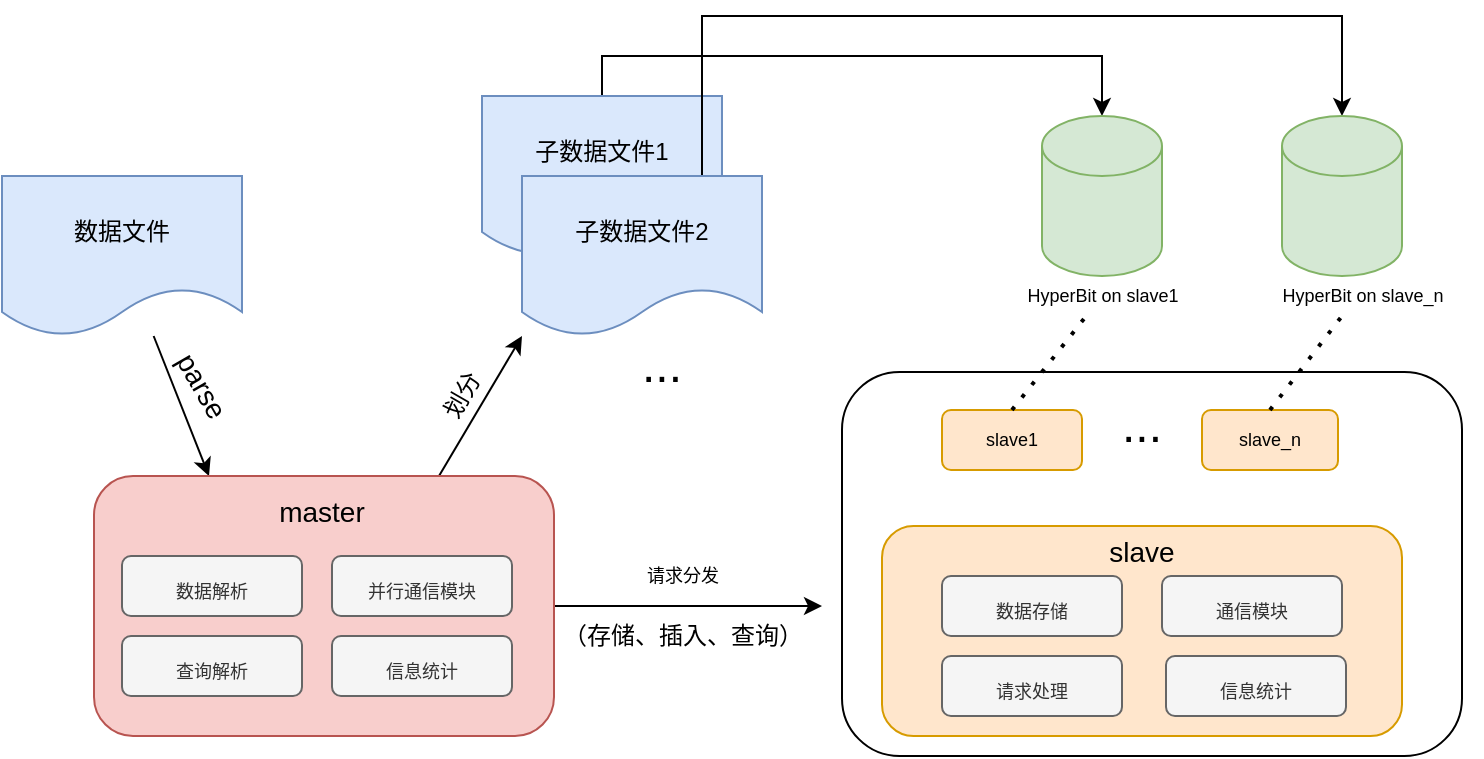 <mxfile version="16.4.2" type="github">
  <diagram id="YTtFC-42DG8cQJvoDl5f" name="Page-1">
    <mxGraphModel dx="815" dy="599" grid="1" gridSize="10" guides="1" tooltips="1" connect="1" arrows="1" fold="1" page="1" pageScale="1" pageWidth="827" pageHeight="1169" math="0" shadow="0">
      <root>
        <mxCell id="0" />
        <mxCell id="1" parent="0" />
        <mxCell id="AW0kLnYZqIp8P32nZOOA-44" value="" style="rounded=1;whiteSpace=wrap;html=1;fontSize=9;" parent="1" vertex="1">
          <mxGeometry x="490" y="268" width="310" height="192" as="geometry" />
        </mxCell>
        <mxCell id="AW0kLnYZqIp8P32nZOOA-15" style="rounded=0;orthogonalLoop=1;jettySize=auto;html=1;entryX=0.25;entryY=0;entryDx=0;entryDy=0;fontSize=14;" parent="1" source="AW0kLnYZqIp8P32nZOOA-2" target="AW0kLnYZqIp8P32nZOOA-12" edge="1">
          <mxGeometry relative="1" as="geometry" />
        </mxCell>
        <mxCell id="AW0kLnYZqIp8P32nZOOA-2" value="数据文件" style="shape=document;whiteSpace=wrap;html=1;boundedLbl=1;fillColor=#dae8fc;strokeColor=#6c8ebf;" parent="1" vertex="1">
          <mxGeometry x="70" y="170" width="120" height="80" as="geometry" />
        </mxCell>
        <mxCell id="AW0kLnYZqIp8P32nZOOA-3" value="" style="endArrow=classic;html=1;rounded=0;exitX=0.75;exitY=0;exitDx=0;exitDy=0;" parent="1" source="AW0kLnYZqIp8P32nZOOA-12" edge="1">
          <mxGeometry width="50" height="50" relative="1" as="geometry">
            <mxPoint x="210" y="200" as="sourcePoint" />
            <mxPoint x="330" y="250" as="targetPoint" />
          </mxGeometry>
        </mxCell>
        <mxCell id="AW0kLnYZqIp8P32nZOOA-4" value="划分" style="text;html=1;align=center;verticalAlign=middle;resizable=0;points=[];autosize=1;strokeColor=none;fillColor=none;rotation=-60;" parent="1" vertex="1">
          <mxGeometry x="280" y="270" width="40" height="20" as="geometry" />
        </mxCell>
        <mxCell id="AW0kLnYZqIp8P32nZOOA-40" style="edgeStyle=orthogonalEdgeStyle;rounded=0;orthogonalLoop=1;jettySize=auto;html=1;entryX=0.5;entryY=0;entryDx=0;entryDy=0;entryPerimeter=0;fontSize=9;exitX=0.5;exitY=0;exitDx=0;exitDy=0;" parent="1" source="AW0kLnYZqIp8P32nZOOA-6" target="AW0kLnYZqIp8P32nZOOA-27" edge="1">
          <mxGeometry relative="1" as="geometry" />
        </mxCell>
        <mxCell id="AW0kLnYZqIp8P32nZOOA-6" value="&lt;span&gt;子数据文件1&lt;/span&gt;" style="shape=document;whiteSpace=wrap;html=1;boundedLbl=1;fillColor=#dae8fc;strokeColor=#6c8ebf;" parent="1" vertex="1">
          <mxGeometry x="310" y="130" width="120" height="80" as="geometry" />
        </mxCell>
        <mxCell id="AW0kLnYZqIp8P32nZOOA-41" style="edgeStyle=orthogonalEdgeStyle;rounded=0;orthogonalLoop=1;jettySize=auto;html=1;entryX=0.5;entryY=0;entryDx=0;entryDy=0;entryPerimeter=0;fontSize=9;exitX=0.75;exitY=0;exitDx=0;exitDy=0;" parent="1" source="AW0kLnYZqIp8P32nZOOA-7" target="AW0kLnYZqIp8P32nZOOA-28" edge="1">
          <mxGeometry relative="1" as="geometry">
            <Array as="points">
              <mxPoint x="420" y="90" />
              <mxPoint x="740" y="90" />
            </Array>
          </mxGeometry>
        </mxCell>
        <mxCell id="AW0kLnYZqIp8P32nZOOA-7" value="子数据文件2" style="shape=document;whiteSpace=wrap;html=1;boundedLbl=1;fillColor=#dae8fc;strokeColor=#6c8ebf;" parent="1" vertex="1">
          <mxGeometry x="330" y="170" width="120" height="80" as="geometry" />
        </mxCell>
        <mxCell id="AW0kLnYZqIp8P32nZOOA-8" value="&lt;font style=&quot;font-size: 24px&quot;&gt;...&lt;/font&gt;" style="text;html=1;strokeColor=none;fillColor=none;align=center;verticalAlign=middle;whiteSpace=wrap;rounded=0;" parent="1" vertex="1">
          <mxGeometry x="370" y="250" width="60" height="30" as="geometry" />
        </mxCell>
        <mxCell id="AW0kLnYZqIp8P32nZOOA-42" style="edgeStyle=orthogonalEdgeStyle;rounded=0;orthogonalLoop=1;jettySize=auto;html=1;fontSize=9;" parent="1" source="AW0kLnYZqIp8P32nZOOA-12" edge="1">
          <mxGeometry relative="1" as="geometry">
            <mxPoint x="480" y="385" as="targetPoint" />
          </mxGeometry>
        </mxCell>
        <mxCell id="AW0kLnYZqIp8P32nZOOA-12" value="" style="rounded=1;whiteSpace=wrap;html=1;fontSize=24;fillColor=#f8cecc;strokeColor=#b85450;" parent="1" vertex="1">
          <mxGeometry x="116" y="320" width="230" height="130" as="geometry" />
        </mxCell>
        <mxCell id="AW0kLnYZqIp8P32nZOOA-13" value="&lt;font style=&quot;font-size: 14px&quot;&gt;master&lt;/font&gt;" style="text;html=1;strokeColor=none;fillColor=none;align=center;verticalAlign=middle;whiteSpace=wrap;rounded=0;fontSize=24;" parent="1" vertex="1">
          <mxGeometry x="200" y="320" width="60" height="30" as="geometry" />
        </mxCell>
        <mxCell id="AW0kLnYZqIp8P32nZOOA-16" value="parse" style="text;html=1;strokeColor=none;fillColor=none;align=center;verticalAlign=middle;whiteSpace=wrap;rounded=0;fontSize=14;rotation=60;" parent="1" vertex="1">
          <mxGeometry x="140" y="260" width="60" height="30" as="geometry" />
        </mxCell>
        <mxCell id="AW0kLnYZqIp8P32nZOOA-18" value="&lt;font style=&quot;font-size: 9px&quot;&gt;数据解析&lt;br&gt;&lt;/font&gt;" style="rounded=1;whiteSpace=wrap;html=1;fontSize=18;fillColor=#f5f5f5;strokeColor=#666666;fontColor=#333333;" parent="1" vertex="1">
          <mxGeometry x="130" y="360" width="90" height="30" as="geometry" />
        </mxCell>
        <mxCell id="AW0kLnYZqIp8P32nZOOA-19" value="&lt;font style=&quot;font-size: 9px&quot;&gt;并行通信模块&lt;br&gt;&lt;/font&gt;" style="rounded=1;whiteSpace=wrap;html=1;fontSize=18;fillColor=#f5f5f5;strokeColor=#666666;fontColor=#333333;" parent="1" vertex="1">
          <mxGeometry x="235" y="360" width="90" height="30" as="geometry" />
        </mxCell>
        <mxCell id="AW0kLnYZqIp8P32nZOOA-20" value="&lt;font style=&quot;font-size: 9px&quot;&gt;查询解析&lt;br&gt;&lt;/font&gt;" style="rounded=1;whiteSpace=wrap;html=1;fontSize=18;fillColor=#f5f5f5;strokeColor=#666666;fontColor=#333333;" parent="1" vertex="1">
          <mxGeometry x="130" y="400" width="90" height="30" as="geometry" />
        </mxCell>
        <mxCell id="AW0kLnYZqIp8P32nZOOA-21" value="&lt;font style=&quot;font-size: 9px&quot;&gt;信息统计&lt;br&gt;&lt;/font&gt;" style="rounded=1;whiteSpace=wrap;html=1;fontSize=18;fillColor=#f5f5f5;strokeColor=#666666;fontColor=#333333;" parent="1" vertex="1">
          <mxGeometry x="235" y="400" width="90" height="30" as="geometry" />
        </mxCell>
        <mxCell id="AW0kLnYZqIp8P32nZOOA-23" value="slave1" style="rounded=1;whiteSpace=wrap;html=1;fontSize=9;fillColor=#ffe6cc;strokeColor=#d79b00;" parent="1" vertex="1">
          <mxGeometry x="540" y="287" width="70" height="30" as="geometry" />
        </mxCell>
        <mxCell id="AW0kLnYZqIp8P32nZOOA-24" value="slave_n" style="rounded=1;whiteSpace=wrap;html=1;fontSize=9;fillColor=#ffe6cc;strokeColor=#d79b00;" parent="1" vertex="1">
          <mxGeometry x="670" y="287" width="68" height="30" as="geometry" />
        </mxCell>
        <mxCell id="AW0kLnYZqIp8P32nZOOA-25" value="&lt;font style=&quot;font-size: 24px&quot;&gt;...&lt;/font&gt;" style="text;html=1;strokeColor=none;fillColor=none;align=center;verticalAlign=middle;whiteSpace=wrap;rounded=0;" parent="1" vertex="1">
          <mxGeometry x="610" y="280" width="60" height="30" as="geometry" />
        </mxCell>
        <mxCell id="AW0kLnYZqIp8P32nZOOA-26" value="" style="rounded=1;whiteSpace=wrap;html=1;fontSize=9;fillColor=#ffe6cc;strokeColor=#d79b00;" parent="1" vertex="1">
          <mxGeometry x="510" y="345" width="260" height="105" as="geometry" />
        </mxCell>
        <mxCell id="AW0kLnYZqIp8P32nZOOA-27" value="" style="shape=cylinder3;whiteSpace=wrap;html=1;boundedLbl=1;backgroundOutline=1;size=15;fontSize=9;fillColor=#d5e8d4;strokeColor=#82b366;" parent="1" vertex="1">
          <mxGeometry x="590" y="140" width="60" height="80" as="geometry" />
        </mxCell>
        <mxCell id="AW0kLnYZqIp8P32nZOOA-28" value="" style="shape=cylinder3;whiteSpace=wrap;html=1;boundedLbl=1;backgroundOutline=1;size=15;fontSize=9;fillColor=#d5e8d4;strokeColor=#82b366;" parent="1" vertex="1">
          <mxGeometry x="710" y="140" width="60" height="80" as="geometry" />
        </mxCell>
        <mxCell id="AW0kLnYZqIp8P32nZOOA-29" value="&lt;span style=&quot;font-size: 14px&quot;&gt;slave&lt;/span&gt;" style="text;html=1;strokeColor=none;fillColor=none;align=center;verticalAlign=middle;whiteSpace=wrap;rounded=0;fontSize=24;" parent="1" vertex="1">
          <mxGeometry x="610" y="345" width="60" height="20" as="geometry" />
        </mxCell>
        <mxCell id="AW0kLnYZqIp8P32nZOOA-30" value="&lt;font style=&quot;font-size: 9px&quot;&gt;数据存储&lt;br&gt;&lt;/font&gt;" style="rounded=1;whiteSpace=wrap;html=1;fontSize=18;fillColor=#f5f5f5;fontColor=#333333;strokeColor=#666666;" parent="1" vertex="1">
          <mxGeometry x="540" y="370" width="90" height="30" as="geometry" />
        </mxCell>
        <mxCell id="AW0kLnYZqIp8P32nZOOA-31" value="&lt;font style=&quot;font-size: 9px&quot;&gt;通信模块&lt;br&gt;&lt;/font&gt;" style="rounded=1;whiteSpace=wrap;html=1;fontSize=18;fillColor=#f5f5f5;fontColor=#333333;strokeColor=#666666;" parent="1" vertex="1">
          <mxGeometry x="650" y="370" width="90" height="30" as="geometry" />
        </mxCell>
        <mxCell id="AW0kLnYZqIp8P32nZOOA-32" value="&lt;font style=&quot;font-size: 9px&quot;&gt;请求处理&lt;br&gt;&lt;/font&gt;" style="rounded=1;whiteSpace=wrap;html=1;fontSize=18;fillColor=#f5f5f5;fontColor=#333333;strokeColor=#666666;" parent="1" vertex="1">
          <mxGeometry x="540" y="410" width="90" height="30" as="geometry" />
        </mxCell>
        <mxCell id="AW0kLnYZqIp8P32nZOOA-33" value="&lt;font style=&quot;font-size: 9px&quot;&gt;信息统计&lt;br&gt;&lt;/font&gt;" style="rounded=1;whiteSpace=wrap;html=1;fontSize=18;fillColor=#f5f5f5;fontColor=#333333;strokeColor=#666666;" parent="1" vertex="1">
          <mxGeometry x="652" y="410" width="90" height="30" as="geometry" />
        </mxCell>
        <mxCell id="AW0kLnYZqIp8P32nZOOA-35" value="HyperBit on slave1" style="text;html=1;align=center;verticalAlign=middle;resizable=0;points=[];autosize=1;strokeColor=none;fillColor=none;fontSize=9;" parent="1" vertex="1">
          <mxGeometry x="560" y="220" width="120" height="20" as="geometry" />
        </mxCell>
        <mxCell id="AW0kLnYZqIp8P32nZOOA-36" value="HyperBit on slave_n" style="text;html=1;align=center;verticalAlign=middle;resizable=0;points=[];autosize=1;strokeColor=none;fillColor=none;fontSize=9;" parent="1" vertex="1">
          <mxGeometry x="690" y="220" width="120" height="20" as="geometry" />
        </mxCell>
        <mxCell id="AW0kLnYZqIp8P32nZOOA-38" value="" style="endArrow=none;dashed=1;html=1;dashPattern=1 3;strokeWidth=2;rounded=0;fontSize=9;exitX=0.5;exitY=0;exitDx=0;exitDy=0;" parent="1" source="AW0kLnYZqIp8P32nZOOA-23" target="AW0kLnYZqIp8P32nZOOA-35" edge="1">
          <mxGeometry width="50" height="50" relative="1" as="geometry">
            <mxPoint x="560" y="276" as="sourcePoint" />
            <mxPoint x="599" y="247" as="targetPoint" />
          </mxGeometry>
        </mxCell>
        <mxCell id="AW0kLnYZqIp8P32nZOOA-39" value="" style="endArrow=none;dashed=1;html=1;dashPattern=1 3;strokeWidth=2;rounded=0;fontSize=9;entryX=0.325;entryY=1.05;entryDx=0;entryDy=0;entryPerimeter=0;exitX=0.5;exitY=0;exitDx=0;exitDy=0;" parent="1" source="AW0kLnYZqIp8P32nZOOA-24" edge="1">
          <mxGeometry width="50" height="50" relative="1" as="geometry">
            <mxPoint x="697" y="279" as="sourcePoint" />
            <mxPoint x="740" y="240" as="targetPoint" />
          </mxGeometry>
        </mxCell>
        <mxCell id="AW0kLnYZqIp8P32nZOOA-43" value="请求分发" style="text;html=1;align=center;verticalAlign=middle;resizable=0;points=[];autosize=1;strokeColor=none;fillColor=none;fontSize=9;" parent="1" vertex="1">
          <mxGeometry x="380" y="360" width="60" height="20" as="geometry" />
        </mxCell>
        <mxCell id="NsNZp9OTGZfaQZeiyPrE-2" value="（存储、插入、查询）" style="text;html=1;align=center;verticalAlign=middle;resizable=0;points=[];autosize=1;strokeColor=none;fillColor=none;" vertex="1" parent="1">
          <mxGeometry x="340" y="390" width="140" height="20" as="geometry" />
        </mxCell>
      </root>
    </mxGraphModel>
  </diagram>
</mxfile>
